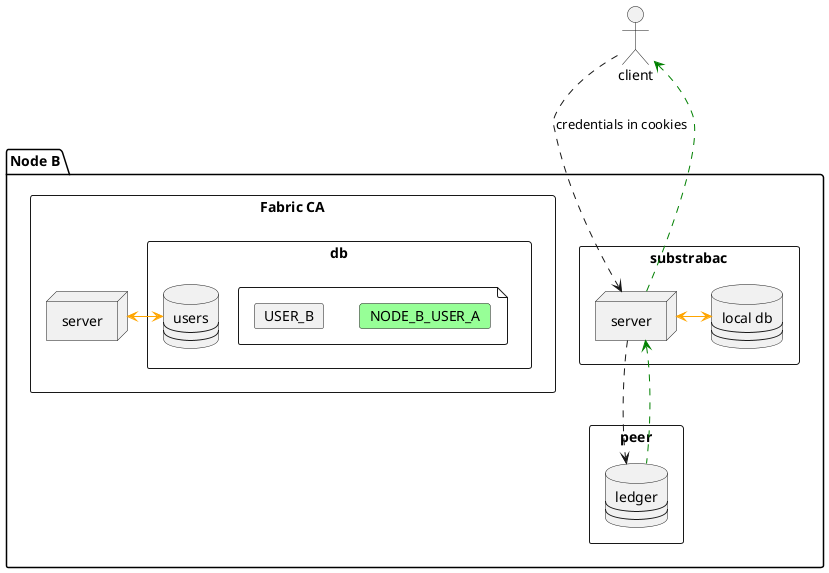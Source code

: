 @startuml

skinparam shadowing false


package "Node B" as nodeB {
   rectangle "peer" as peerB {
    database ledgerB [
      ledger
      ----
      ----
    ]
  }
  rectangle "substrabac" as substrabacB {
    database localdbB [
      local db
      ----
      ----
    ]
    node server as djangoB
  }
  rectangle "Fabric CA" as fcaB {
    rectangle db as fcadbB {
        database usersB [
            users
            ----
            ----
        ]
        file {
            card USER_B
            card NODE_B_USER_A #PHYSICAL
        }
    }
    node server as fcaserverB
  }
}

actor client

USER_B -[hidden]r- NODE_B_USER_A

djangoB <-[#orange]> localdbB

fcaserverB <-[#orange]> usersB

client .> djangoB: credentials in cookies
client <.[#green]. djangoB

djangoB .> ledgerB
djangoB <.[#green]. ledgerB



@enduml
